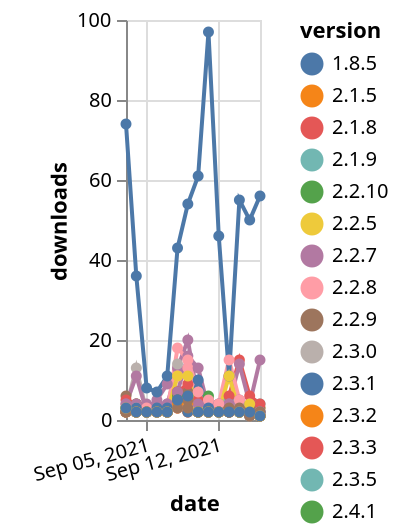 {"$schema": "https://vega.github.io/schema/vega-lite/v5.json", "description": "A simple bar chart with embedded data.", "data": {"values": [{"date": "2021-09-03", "total": 5295, "delta": 2, "version": "2.4.7"}, {"date": "2021-09-04", "total": 5297, "delta": 2, "version": "2.4.7"}, {"date": "2021-09-05", "total": 5299, "delta": 2, "version": "2.4.7"}, {"date": "2021-09-06", "total": 5301, "delta": 2, "version": "2.4.7"}, {"date": "2021-09-07", "total": 5305, "delta": 4, "version": "2.4.7"}, {"date": "2021-09-08", "total": 5318, "delta": 13, "version": "2.4.7"}, {"date": "2021-09-09", "total": 5338, "delta": 20, "version": "2.4.7"}, {"date": "2021-09-10", "total": 5343, "delta": 5, "version": "2.4.7"}, {"date": "2021-09-11", "total": 5348, "delta": 5, "version": "2.4.7"}, {"date": "2021-09-12", "total": 5350, "delta": 2, "version": "2.4.7"}, {"date": "2021-09-13", "total": 5352, "delta": 2, "version": "2.4.7"}, {"date": "2021-09-14", "total": 5355, "delta": 3, "version": "2.4.7"}, {"date": "2021-09-15", "total": 5357, "delta": 2, "version": "2.4.7"}, {"date": "2021-09-16", "total": 5359, "delta": 2, "version": "2.4.7"}, {"date": "2021-09-03", "total": 2631, "delta": 2, "version": "2.1.8"}, {"date": "2021-09-04", "total": 2633, "delta": 2, "version": "2.1.8"}, {"date": "2021-09-05", "total": 2635, "delta": 2, "version": "2.1.8"}, {"date": "2021-09-06", "total": 2637, "delta": 2, "version": "2.1.8"}, {"date": "2021-09-07", "total": 2639, "delta": 2, "version": "2.1.8"}, {"date": "2021-09-08", "total": 2642, "delta": 3, "version": "2.1.8"}, {"date": "2021-09-09", "total": 2644, "delta": 2, "version": "2.1.8"}, {"date": "2021-09-10", "total": 2646, "delta": 2, "version": "2.1.8"}, {"date": "2021-09-11", "total": 2648, "delta": 2, "version": "2.1.8"}, {"date": "2021-09-12", "total": 2650, "delta": 2, "version": "2.1.8"}, {"date": "2021-09-13", "total": 2652, "delta": 2, "version": "2.1.8"}, {"date": "2021-09-14", "total": 2654, "delta": 2, "version": "2.1.8"}, {"date": "2021-09-15", "total": 2656, "delta": 2, "version": "2.1.8"}, {"date": "2021-09-16", "total": 2657, "delta": 1, "version": "2.1.8"}, {"date": "2021-09-03", "total": 5256, "delta": 2, "version": "2.4.3"}, {"date": "2021-09-04", "total": 5258, "delta": 2, "version": "2.4.3"}, {"date": "2021-09-05", "total": 5260, "delta": 2, "version": "2.4.3"}, {"date": "2021-09-06", "total": 5262, "delta": 2, "version": "2.4.3"}, {"date": "2021-09-07", "total": 5264, "delta": 2, "version": "2.4.3"}, {"date": "2021-09-08", "total": 5268, "delta": 4, "version": "2.4.3"}, {"date": "2021-09-09", "total": 5272, "delta": 4, "version": "2.4.3"}, {"date": "2021-09-10", "total": 5274, "delta": 2, "version": "2.4.3"}, {"date": "2021-09-11", "total": 5276, "delta": 2, "version": "2.4.3"}, {"date": "2021-09-12", "total": 5278, "delta": 2, "version": "2.4.3"}, {"date": "2021-09-13", "total": 5280, "delta": 2, "version": "2.4.3"}, {"date": "2021-09-14", "total": 5282, "delta": 2, "version": "2.4.3"}, {"date": "2021-09-15", "total": 5284, "delta": 2, "version": "2.4.3"}, {"date": "2021-09-16", "total": 5285, "delta": 1, "version": "2.4.3"}, {"date": "2021-09-03", "total": 3008, "delta": 2, "version": "2.3.0"}, {"date": "2021-09-04", "total": 3010, "delta": 2, "version": "2.3.0"}, {"date": "2021-09-05", "total": 3012, "delta": 2, "version": "2.3.0"}, {"date": "2021-09-06", "total": 3014, "delta": 2, "version": "2.3.0"}, {"date": "2021-09-07", "total": 3016, "delta": 2, "version": "2.3.0"}, {"date": "2021-09-08", "total": 3020, "delta": 4, "version": "2.3.0"}, {"date": "2021-09-09", "total": 3025, "delta": 5, "version": "2.3.0"}, {"date": "2021-09-10", "total": 3027, "delta": 2, "version": "2.3.0"}, {"date": "2021-09-11", "total": 3029, "delta": 2, "version": "2.3.0"}, {"date": "2021-09-12", "total": 3031, "delta": 2, "version": "2.3.0"}, {"date": "2021-09-13", "total": 3033, "delta": 2, "version": "2.3.0"}, {"date": "2021-09-14", "total": 3035, "delta": 2, "version": "2.3.0"}, {"date": "2021-09-15", "total": 3037, "delta": 2, "version": "2.3.0"}, {"date": "2021-09-16", "total": 3038, "delta": 1, "version": "2.3.0"}, {"date": "2021-09-03", "total": 3675, "delta": 2, "version": "2.4.5"}, {"date": "2021-09-04", "total": 3677, "delta": 2, "version": "2.4.5"}, {"date": "2021-09-05", "total": 3679, "delta": 2, "version": "2.4.5"}, {"date": "2021-09-06", "total": 3681, "delta": 2, "version": "2.4.5"}, {"date": "2021-09-07", "total": 3683, "delta": 2, "version": "2.4.5"}, {"date": "2021-09-08", "total": 3689, "delta": 6, "version": "2.4.5"}, {"date": "2021-09-09", "total": 3695, "delta": 6, "version": "2.4.5"}, {"date": "2021-09-10", "total": 3697, "delta": 2, "version": "2.4.5"}, {"date": "2021-09-11", "total": 3699, "delta": 2, "version": "2.4.5"}, {"date": "2021-09-12", "total": 3701, "delta": 2, "version": "2.4.5"}, {"date": "2021-09-13", "total": 3703, "delta": 2, "version": "2.4.5"}, {"date": "2021-09-14", "total": 3705, "delta": 2, "version": "2.4.5"}, {"date": "2021-09-15", "total": 3707, "delta": 2, "version": "2.4.5"}, {"date": "2021-09-16", "total": 3708, "delta": 1, "version": "2.4.5"}, {"date": "2021-09-03", "total": 4523, "delta": 3, "version": "2.3.5"}, {"date": "2021-09-04", "total": 4525, "delta": 2, "version": "2.3.5"}, {"date": "2021-09-05", "total": 4527, "delta": 2, "version": "2.3.5"}, {"date": "2021-09-06", "total": 4529, "delta": 2, "version": "2.3.5"}, {"date": "2021-09-07", "total": 4531, "delta": 2, "version": "2.3.5"}, {"date": "2021-09-08", "total": 4535, "delta": 4, "version": "2.3.5"}, {"date": "2021-09-09", "total": 4539, "delta": 4, "version": "2.3.5"}, {"date": "2021-09-10", "total": 4541, "delta": 2, "version": "2.3.5"}, {"date": "2021-09-11", "total": 4543, "delta": 2, "version": "2.3.5"}, {"date": "2021-09-12", "total": 4545, "delta": 2, "version": "2.3.5"}, {"date": "2021-09-13", "total": 4547, "delta": 2, "version": "2.3.5"}, {"date": "2021-09-14", "total": 4549, "delta": 2, "version": "2.3.5"}, {"date": "2021-09-15", "total": 4551, "delta": 2, "version": "2.3.5"}, {"date": "2021-09-16", "total": 4552, "delta": 1, "version": "2.3.5"}, {"date": "2021-09-03", "total": 7773, "delta": 3, "version": "2.4.17"}, {"date": "2021-09-04", "total": 7786, "delta": 13, "version": "2.4.17"}, {"date": "2021-09-05", "total": 7788, "delta": 2, "version": "2.4.17"}, {"date": "2021-09-06", "total": 7791, "delta": 3, "version": "2.4.17"}, {"date": "2021-09-07", "total": 7793, "delta": 2, "version": "2.4.17"}, {"date": "2021-09-08", "total": 7807, "delta": 14, "version": "2.4.17"}, {"date": "2021-09-09", "total": 7818, "delta": 11, "version": "2.4.17"}, {"date": "2021-09-10", "total": 7823, "delta": 5, "version": "2.4.17"}, {"date": "2021-09-11", "total": 7825, "delta": 2, "version": "2.4.17"}, {"date": "2021-09-12", "total": 7828, "delta": 3, "version": "2.4.17"}, {"date": "2021-09-13", "total": 7830, "delta": 2, "version": "2.4.17"}, {"date": "2021-09-14", "total": 7834, "delta": 4, "version": "2.4.17"}, {"date": "2021-09-15", "total": 7836, "delta": 2, "version": "2.4.17"}, {"date": "2021-09-16", "total": 7838, "delta": 2, "version": "2.4.17"}, {"date": "2021-09-03", "total": 2656, "delta": 2, "version": "2.4.6"}, {"date": "2021-09-04", "total": 2658, "delta": 2, "version": "2.4.6"}, {"date": "2021-09-05", "total": 2660, "delta": 2, "version": "2.4.6"}, {"date": "2021-09-06", "total": 2662, "delta": 2, "version": "2.4.6"}, {"date": "2021-09-07", "total": 2664, "delta": 2, "version": "2.4.6"}, {"date": "2021-09-08", "total": 2667, "delta": 3, "version": "2.4.6"}, {"date": "2021-09-09", "total": 2671, "delta": 4, "version": "2.4.6"}, {"date": "2021-09-10", "total": 2673, "delta": 2, "version": "2.4.6"}, {"date": "2021-09-11", "total": 2675, "delta": 2, "version": "2.4.6"}, {"date": "2021-09-12", "total": 2677, "delta": 2, "version": "2.4.6"}, {"date": "2021-09-13", "total": 2679, "delta": 2, "version": "2.4.6"}, {"date": "2021-09-14", "total": 2681, "delta": 2, "version": "2.4.6"}, {"date": "2021-09-15", "total": 2683, "delta": 2, "version": "2.4.6"}, {"date": "2021-09-16", "total": 2684, "delta": 1, "version": "2.4.6"}, {"date": "2021-09-03", "total": 4369, "delta": 3, "version": "2.2.5"}, {"date": "2021-09-04", "total": 4371, "delta": 2, "version": "2.2.5"}, {"date": "2021-09-05", "total": 4373, "delta": 2, "version": "2.2.5"}, {"date": "2021-09-06", "total": 4375, "delta": 2, "version": "2.2.5"}, {"date": "2021-09-07", "total": 4377, "delta": 2, "version": "2.2.5"}, {"date": "2021-09-08", "total": 4381, "delta": 4, "version": "2.2.5"}, {"date": "2021-09-09", "total": 4386, "delta": 5, "version": "2.2.5"}, {"date": "2021-09-10", "total": 4389, "delta": 3, "version": "2.2.5"}, {"date": "2021-09-11", "total": 4391, "delta": 2, "version": "2.2.5"}, {"date": "2021-09-12", "total": 4393, "delta": 2, "version": "2.2.5"}, {"date": "2021-09-13", "total": 4395, "delta": 2, "version": "2.2.5"}, {"date": "2021-09-14", "total": 4397, "delta": 2, "version": "2.2.5"}, {"date": "2021-09-15", "total": 4398, "delta": 1, "version": "2.2.5"}, {"date": "2021-09-16", "total": 4401, "delta": 3, "version": "2.2.5"}, {"date": "2021-09-03", "total": 4311, "delta": 3, "version": "2.1.9"}, {"date": "2021-09-04", "total": 4315, "delta": 4, "version": "2.1.9"}, {"date": "2021-09-05", "total": 4317, "delta": 2, "version": "2.1.9"}, {"date": "2021-09-06", "total": 4320, "delta": 3, "version": "2.1.9"}, {"date": "2021-09-07", "total": 4322, "delta": 2, "version": "2.1.9"}, {"date": "2021-09-08", "total": 4327, "delta": 5, "version": "2.1.9"}, {"date": "2021-09-09", "total": 4331, "delta": 4, "version": "2.1.9"}, {"date": "2021-09-10", "total": 4335, "delta": 4, "version": "2.1.9"}, {"date": "2021-09-11", "total": 4337, "delta": 2, "version": "2.1.9"}, {"date": "2021-09-12", "total": 4341, "delta": 4, "version": "2.1.9"}, {"date": "2021-09-13", "total": 4346, "delta": 5, "version": "2.1.9"}, {"date": "2021-09-14", "total": 4350, "delta": 4, "version": "2.1.9"}, {"date": "2021-09-15", "total": 4352, "delta": 2, "version": "2.1.9"}, {"date": "2021-09-16", "total": 4356, "delta": 4, "version": "2.1.9"}, {"date": "2021-09-03", "total": 8332, "delta": 3, "version": "2.2.10"}, {"date": "2021-09-04", "total": 8336, "delta": 4, "version": "2.2.10"}, {"date": "2021-09-05", "total": 8338, "delta": 2, "version": "2.2.10"}, {"date": "2021-09-06", "total": 8340, "delta": 2, "version": "2.2.10"}, {"date": "2021-09-07", "total": 8342, "delta": 2, "version": "2.2.10"}, {"date": "2021-09-08", "total": 8346, "delta": 4, "version": "2.2.10"}, {"date": "2021-09-09", "total": 8351, "delta": 5, "version": "2.2.10"}, {"date": "2021-09-10", "total": 8353, "delta": 2, "version": "2.2.10"}, {"date": "2021-09-11", "total": 8359, "delta": 6, "version": "2.2.10"}, {"date": "2021-09-12", "total": 8361, "delta": 2, "version": "2.2.10"}, {"date": "2021-09-13", "total": 8363, "delta": 2, "version": "2.2.10"}, {"date": "2021-09-14", "total": 8365, "delta": 2, "version": "2.2.10"}, {"date": "2021-09-15", "total": 8367, "delta": 2, "version": "2.2.10"}, {"date": "2021-09-16", "total": 8368, "delta": 1, "version": "2.2.10"}, {"date": "2021-09-03", "total": 6215, "delta": 6, "version": "2.4.15"}, {"date": "2021-09-04", "total": 6217, "delta": 2, "version": "2.4.15"}, {"date": "2021-09-05", "total": 6219, "delta": 2, "version": "2.4.15"}, {"date": "2021-09-06", "total": 6221, "delta": 2, "version": "2.4.15"}, {"date": "2021-09-07", "total": 6224, "delta": 3, "version": "2.4.15"}, {"date": "2021-09-08", "total": 6231, "delta": 7, "version": "2.4.15"}, {"date": "2021-09-09", "total": 6238, "delta": 7, "version": "2.4.15"}, {"date": "2021-09-10", "total": 6240, "delta": 2, "version": "2.4.15"}, {"date": "2021-09-11", "total": 6242, "delta": 2, "version": "2.4.15"}, {"date": "2021-09-12", "total": 6245, "delta": 3, "version": "2.4.15"}, {"date": "2021-09-13", "total": 6247, "delta": 2, "version": "2.4.15"}, {"date": "2021-09-14", "total": 6249, "delta": 2, "version": "2.4.15"}, {"date": "2021-09-15", "total": 6251, "delta": 2, "version": "2.4.15"}, {"date": "2021-09-16", "total": 6254, "delta": 3, "version": "2.4.15"}, {"date": "2021-09-03", "total": 5430, "delta": 2, "version": "2.4.8"}, {"date": "2021-09-04", "total": 5432, "delta": 2, "version": "2.4.8"}, {"date": "2021-09-05", "total": 5434, "delta": 2, "version": "2.4.8"}, {"date": "2021-09-06", "total": 5436, "delta": 2, "version": "2.4.8"}, {"date": "2021-09-07", "total": 5438, "delta": 2, "version": "2.4.8"}, {"date": "2021-09-08", "total": 5449, "delta": 11, "version": "2.4.8"}, {"date": "2021-09-09", "total": 5462, "delta": 13, "version": "2.4.8"}, {"date": "2021-09-10", "total": 5464, "delta": 2, "version": "2.4.8"}, {"date": "2021-09-11", "total": 5466, "delta": 2, "version": "2.4.8"}, {"date": "2021-09-12", "total": 5468, "delta": 2, "version": "2.4.8"}, {"date": "2021-09-13", "total": 5472, "delta": 4, "version": "2.4.8"}, {"date": "2021-09-14", "total": 5474, "delta": 2, "version": "2.4.8"}, {"date": "2021-09-15", "total": 5477, "delta": 3, "version": "2.4.8"}, {"date": "2021-09-16", "total": 5478, "delta": 1, "version": "2.4.8"}, {"date": "2021-09-03", "total": 7016, "delta": 5, "version": "2.3.3"}, {"date": "2021-09-04", "total": 7020, "delta": 4, "version": "2.3.3"}, {"date": "2021-09-05", "total": 7023, "delta": 3, "version": "2.3.3"}, {"date": "2021-09-06", "total": 7026, "delta": 3, "version": "2.3.3"}, {"date": "2021-09-07", "total": 7029, "delta": 3, "version": "2.3.3"}, {"date": "2021-09-08", "total": 7036, "delta": 7, "version": "2.3.3"}, {"date": "2021-09-09", "total": 7045, "delta": 9, "version": "2.3.3"}, {"date": "2021-09-10", "total": 7050, "delta": 5, "version": "2.3.3"}, {"date": "2021-09-11", "total": 7052, "delta": 2, "version": "2.3.3"}, {"date": "2021-09-12", "total": 7054, "delta": 2, "version": "2.3.3"}, {"date": "2021-09-13", "total": 7060, "delta": 6, "version": "2.3.3"}, {"date": "2021-09-14", "total": 7075, "delta": 15, "version": "2.3.3"}, {"date": "2021-09-15", "total": 7081, "delta": 6, "version": "2.3.3"}, {"date": "2021-09-16", "total": 7085, "delta": 4, "version": "2.3.3"}, {"date": "2021-09-03", "total": 5044, "delta": 4, "version": "2.2.7"}, {"date": "2021-09-04", "total": 5048, "delta": 4, "version": "2.2.7"}, {"date": "2021-09-05", "total": 5052, "delta": 4, "version": "2.2.7"}, {"date": "2021-09-06", "total": 5056, "delta": 4, "version": "2.2.7"}, {"date": "2021-09-07", "total": 5060, "delta": 4, "version": "2.2.7"}, {"date": "2021-09-08", "total": 5065, "delta": 5, "version": "2.2.7"}, {"date": "2021-09-09", "total": 5070, "delta": 5, "version": "2.2.7"}, {"date": "2021-09-10", "total": 5074, "delta": 4, "version": "2.2.7"}, {"date": "2021-09-11", "total": 5078, "delta": 4, "version": "2.2.7"}, {"date": "2021-09-12", "total": 5082, "delta": 4, "version": "2.2.7"}, {"date": "2021-09-13", "total": 5086, "delta": 4, "version": "2.2.7"}, {"date": "2021-09-14", "total": 5091, "delta": 5, "version": "2.2.7"}, {"date": "2021-09-15", "total": 5093, "delta": 2, "version": "2.2.7"}, {"date": "2021-09-16", "total": 5095, "delta": 2, "version": "2.2.7"}, {"date": "2021-09-03", "total": 7478, "delta": 4, "version": "2.4.13"}, {"date": "2021-09-04", "total": 7489, "delta": 11, "version": "2.4.13"}, {"date": "2021-09-05", "total": 7491, "delta": 2, "version": "2.4.13"}, {"date": "2021-09-06", "total": 7496, "delta": 5, "version": "2.4.13"}, {"date": "2021-09-07", "total": 7505, "delta": 9, "version": "2.4.13"}, {"date": "2021-09-08", "total": 7512, "delta": 7, "version": "2.4.13"}, {"date": "2021-09-09", "total": 7528, "delta": 16, "version": "2.4.13"}, {"date": "2021-09-10", "total": 7541, "delta": 13, "version": "2.4.13"}, {"date": "2021-09-11", "total": 7544, "delta": 3, "version": "2.4.13"}, {"date": "2021-09-12", "total": 7546, "delta": 2, "version": "2.4.13"}, {"date": "2021-09-13", "total": 7550, "delta": 4, "version": "2.4.13"}, {"date": "2021-09-14", "total": 7564, "delta": 14, "version": "2.4.13"}, {"date": "2021-09-15", "total": 7568, "delta": 4, "version": "2.4.13"}, {"date": "2021-09-16", "total": 7583, "delta": 15, "version": "2.4.13"}, {"date": "2021-09-03", "total": 2625, "delta": 2, "version": "2.1.5"}, {"date": "2021-09-04", "total": 2627, "delta": 2, "version": "2.1.5"}, {"date": "2021-09-05", "total": 2629, "delta": 2, "version": "2.1.5"}, {"date": "2021-09-06", "total": 2631, "delta": 2, "version": "2.1.5"}, {"date": "2021-09-07", "total": 2633, "delta": 2, "version": "2.1.5"}, {"date": "2021-09-08", "total": 2636, "delta": 3, "version": "2.1.5"}, {"date": "2021-09-09", "total": 2638, "delta": 2, "version": "2.1.5"}, {"date": "2021-09-10", "total": 2640, "delta": 2, "version": "2.1.5"}, {"date": "2021-09-11", "total": 2642, "delta": 2, "version": "2.1.5"}, {"date": "2021-09-12", "total": 2644, "delta": 2, "version": "2.1.5"}, {"date": "2021-09-13", "total": 2646, "delta": 2, "version": "2.1.5"}, {"date": "2021-09-14", "total": 2648, "delta": 2, "version": "2.1.5"}, {"date": "2021-09-15", "total": 2650, "delta": 2, "version": "2.1.5"}, {"date": "2021-09-16", "total": 2651, "delta": 1, "version": "2.1.5"}, {"date": "2021-09-03", "total": 3512, "delta": 2, "version": "2.4.1"}, {"date": "2021-09-04", "total": 3514, "delta": 2, "version": "2.4.1"}, {"date": "2021-09-05", "total": 3516, "delta": 2, "version": "2.4.1"}, {"date": "2021-09-06", "total": 3518, "delta": 2, "version": "2.4.1"}, {"date": "2021-09-07", "total": 3520, "delta": 2, "version": "2.4.1"}, {"date": "2021-09-08", "total": 3525, "delta": 5, "version": "2.4.1"}, {"date": "2021-09-09", "total": 3530, "delta": 5, "version": "2.4.1"}, {"date": "2021-09-10", "total": 3532, "delta": 2, "version": "2.4.1"}, {"date": "2021-09-11", "total": 3534, "delta": 2, "version": "2.4.1"}, {"date": "2021-09-12", "total": 3536, "delta": 2, "version": "2.4.1"}, {"date": "2021-09-13", "total": 3538, "delta": 2, "version": "2.4.1"}, {"date": "2021-09-14", "total": 3540, "delta": 2, "version": "2.4.1"}, {"date": "2021-09-15", "total": 3542, "delta": 2, "version": "2.4.1"}, {"date": "2021-09-16", "total": 3543, "delta": 1, "version": "2.4.1"}, {"date": "2021-09-03", "total": 3788, "delta": 2, "version": "2.4.2"}, {"date": "2021-09-04", "total": 3790, "delta": 2, "version": "2.4.2"}, {"date": "2021-09-05", "total": 3792, "delta": 2, "version": "2.4.2"}, {"date": "2021-09-06", "total": 3794, "delta": 2, "version": "2.4.2"}, {"date": "2021-09-07", "total": 3796, "delta": 2, "version": "2.4.2"}, {"date": "2021-09-08", "total": 3800, "delta": 4, "version": "2.4.2"}, {"date": "2021-09-09", "total": 3804, "delta": 4, "version": "2.4.2"}, {"date": "2021-09-10", "total": 3806, "delta": 2, "version": "2.4.2"}, {"date": "2021-09-11", "total": 3808, "delta": 2, "version": "2.4.2"}, {"date": "2021-09-12", "total": 3810, "delta": 2, "version": "2.4.2"}, {"date": "2021-09-13", "total": 3812, "delta": 2, "version": "2.4.2"}, {"date": "2021-09-14", "total": 3814, "delta": 2, "version": "2.4.2"}, {"date": "2021-09-15", "total": 3816, "delta": 2, "version": "2.4.2"}, {"date": "2021-09-16", "total": 3817, "delta": 1, "version": "2.4.2"}, {"date": "2021-09-03", "total": 3280, "delta": 2, "version": "2.4.4"}, {"date": "2021-09-04", "total": 3282, "delta": 2, "version": "2.4.4"}, {"date": "2021-09-05", "total": 3284, "delta": 2, "version": "2.4.4"}, {"date": "2021-09-06", "total": 3286, "delta": 2, "version": "2.4.4"}, {"date": "2021-09-07", "total": 3288, "delta": 2, "version": "2.4.4"}, {"date": "2021-09-08", "total": 3292, "delta": 4, "version": "2.4.4"}, {"date": "2021-09-09", "total": 3297, "delta": 5, "version": "2.4.4"}, {"date": "2021-09-10", "total": 3299, "delta": 2, "version": "2.4.4"}, {"date": "2021-09-11", "total": 3301, "delta": 2, "version": "2.4.4"}, {"date": "2021-09-12", "total": 3303, "delta": 2, "version": "2.4.4"}, {"date": "2021-09-13", "total": 3305, "delta": 2, "version": "2.4.4"}, {"date": "2021-09-14", "total": 3307, "delta": 2, "version": "2.4.4"}, {"date": "2021-09-15", "total": 3309, "delta": 2, "version": "2.4.4"}, {"date": "2021-09-16", "total": 3310, "delta": 1, "version": "2.4.4"}, {"date": "2021-09-03", "total": 15607, "delta": 2, "version": "2.4.14"}, {"date": "2021-09-04", "total": 15610, "delta": 3, "version": "2.4.14"}, {"date": "2021-09-05", "total": 15613, "delta": 3, "version": "2.4.14"}, {"date": "2021-09-06", "total": 15615, "delta": 2, "version": "2.4.14"}, {"date": "2021-09-07", "total": 15617, "delta": 2, "version": "2.4.14"}, {"date": "2021-09-08", "total": 15635, "delta": 18, "version": "2.4.14"}, {"date": "2021-09-09", "total": 15650, "delta": 15, "version": "2.4.14"}, {"date": "2021-09-10", "total": 15657, "delta": 7, "version": "2.4.14"}, {"date": "2021-09-11", "total": 15662, "delta": 5, "version": "2.4.14"}, {"date": "2021-09-12", "total": 15666, "delta": 4, "version": "2.4.14"}, {"date": "2021-09-13", "total": 15681, "delta": 15, "version": "2.4.14"}, {"date": "2021-09-14", "total": 15686, "delta": 5, "version": "2.4.14"}, {"date": "2021-09-15", "total": 15688, "delta": 2, "version": "2.4.14"}, {"date": "2021-09-16", "total": 15690, "delta": 2, "version": "2.4.14"}, {"date": "2021-09-03", "total": 3103, "delta": 2, "version": "2.2.8"}, {"date": "2021-09-04", "total": 3105, "delta": 2, "version": "2.2.8"}, {"date": "2021-09-05", "total": 3107, "delta": 2, "version": "2.2.8"}, {"date": "2021-09-06", "total": 3109, "delta": 2, "version": "2.2.8"}, {"date": "2021-09-07", "total": 3111, "delta": 2, "version": "2.2.8"}, {"date": "2021-09-08", "total": 3114, "delta": 3, "version": "2.2.8"}, {"date": "2021-09-09", "total": 3117, "delta": 3, "version": "2.2.8"}, {"date": "2021-09-10", "total": 3119, "delta": 2, "version": "2.2.8"}, {"date": "2021-09-11", "total": 3121, "delta": 2, "version": "2.2.8"}, {"date": "2021-09-12", "total": 3123, "delta": 2, "version": "2.2.8"}, {"date": "2021-09-13", "total": 3125, "delta": 2, "version": "2.2.8"}, {"date": "2021-09-14", "total": 3128, "delta": 3, "version": "2.2.8"}, {"date": "2021-09-15", "total": 3129, "delta": 1, "version": "2.2.8"}, {"date": "2021-09-16", "total": 3130, "delta": 1, "version": "2.2.8"}, {"date": "2021-09-03", "total": 3951, "delta": 2, "version": "1.8.5"}, {"date": "2021-09-04", "total": 3954, "delta": 3, "version": "1.8.5"}, {"date": "2021-09-05", "total": 3956, "delta": 2, "version": "1.8.5"}, {"date": "2021-09-06", "total": 3959, "delta": 3, "version": "1.8.5"}, {"date": "2021-09-07", "total": 3962, "delta": 3, "version": "1.8.5"}, {"date": "2021-09-08", "total": 3967, "delta": 5, "version": "1.8.5"}, {"date": "2021-09-09", "total": 3969, "delta": 2, "version": "1.8.5"}, {"date": "2021-09-10", "total": 3979, "delta": 10, "version": "1.8.5"}, {"date": "2021-09-11", "total": 3982, "delta": 3, "version": "1.8.5"}, {"date": "2021-09-12", "total": 3984, "delta": 2, "version": "1.8.5"}, {"date": "2021-09-13", "total": 3986, "delta": 2, "version": "1.8.5"}, {"date": "2021-09-14", "total": 3988, "delta": 2, "version": "1.8.5"}, {"date": "2021-09-15", "total": 3989, "delta": 1, "version": "1.8.5"}, {"date": "2021-09-16", "total": 3991, "delta": 2, "version": "1.8.5"}, {"date": "2021-09-03", "total": 2905, "delta": 2, "version": "2.3.2"}, {"date": "2021-09-04", "total": 2907, "delta": 2, "version": "2.3.2"}, {"date": "2021-09-05", "total": 2909, "delta": 2, "version": "2.3.2"}, {"date": "2021-09-06", "total": 2911, "delta": 2, "version": "2.3.2"}, {"date": "2021-09-07", "total": 2913, "delta": 2, "version": "2.3.2"}, {"date": "2021-09-08", "total": 2917, "delta": 4, "version": "2.3.2"}, {"date": "2021-09-09", "total": 2922, "delta": 5, "version": "2.3.2"}, {"date": "2021-09-10", "total": 2924, "delta": 2, "version": "2.3.2"}, {"date": "2021-09-11", "total": 2926, "delta": 2, "version": "2.3.2"}, {"date": "2021-09-12", "total": 2928, "delta": 2, "version": "2.3.2"}, {"date": "2021-09-13", "total": 2930, "delta": 2, "version": "2.3.2"}, {"date": "2021-09-14", "total": 2932, "delta": 2, "version": "2.3.2"}, {"date": "2021-09-15", "total": 2934, "delta": 2, "version": "2.3.2"}, {"date": "2021-09-16", "total": 2935, "delta": 1, "version": "2.3.2"}, {"date": "2021-09-03", "total": 3007, "delta": 2, "version": "2.2.9"}, {"date": "2021-09-04", "total": 3009, "delta": 2, "version": "2.2.9"}, {"date": "2021-09-05", "total": 3011, "delta": 2, "version": "2.2.9"}, {"date": "2021-09-06", "total": 3013, "delta": 2, "version": "2.2.9"}, {"date": "2021-09-07", "total": 3015, "delta": 2, "version": "2.2.9"}, {"date": "2021-09-08", "total": 3018, "delta": 3, "version": "2.2.9"}, {"date": "2021-09-09", "total": 3021, "delta": 3, "version": "2.2.9"}, {"date": "2021-09-10", "total": 3023, "delta": 2, "version": "2.2.9"}, {"date": "2021-09-11", "total": 3025, "delta": 2, "version": "2.2.9"}, {"date": "2021-09-12", "total": 3027, "delta": 2, "version": "2.2.9"}, {"date": "2021-09-13", "total": 3029, "delta": 2, "version": "2.2.9"}, {"date": "2021-09-14", "total": 3031, "delta": 2, "version": "2.2.9"}, {"date": "2021-09-15", "total": 3032, "delta": 1, "version": "2.2.9"}, {"date": "2021-09-16", "total": 3033, "delta": 1, "version": "2.2.9"}, {"date": "2021-09-03", "total": 3960, "delta": 74, "version": "2.4.18"}, {"date": "2021-09-04", "total": 3996, "delta": 36, "version": "2.4.18"}, {"date": "2021-09-05", "total": 4004, "delta": 8, "version": "2.4.18"}, {"date": "2021-09-06", "total": 4011, "delta": 7, "version": "2.4.18"}, {"date": "2021-09-07", "total": 4022, "delta": 11, "version": "2.4.18"}, {"date": "2021-09-08", "total": 4065, "delta": 43, "version": "2.4.18"}, {"date": "2021-09-09", "total": 4119, "delta": 54, "version": "2.4.18"}, {"date": "2021-09-10", "total": 4180, "delta": 61, "version": "2.4.18"}, {"date": "2021-09-11", "total": 4277, "delta": 97, "version": "2.4.18"}, {"date": "2021-09-12", "total": 4323, "delta": 46, "version": "2.4.18"}, {"date": "2021-09-13", "total": 4334, "delta": 11, "version": "2.4.18"}, {"date": "2021-09-14", "total": 4389, "delta": 55, "version": "2.4.18"}, {"date": "2021-09-15", "total": 4439, "delta": 50, "version": "2.4.18"}, {"date": "2021-09-16", "total": 4495, "delta": 56, "version": "2.4.18"}, {"date": "2021-09-03", "total": 4914, "delta": 2, "version": "2.4.9"}, {"date": "2021-09-04", "total": 4916, "delta": 2, "version": "2.4.9"}, {"date": "2021-09-05", "total": 4918, "delta": 2, "version": "2.4.9"}, {"date": "2021-09-06", "total": 4920, "delta": 2, "version": "2.4.9"}, {"date": "2021-09-07", "total": 4922, "delta": 2, "version": "2.4.9"}, {"date": "2021-09-08", "total": 4927, "delta": 5, "version": "2.4.9"}, {"date": "2021-09-09", "total": 4932, "delta": 5, "version": "2.4.9"}, {"date": "2021-09-10", "total": 4934, "delta": 2, "version": "2.4.9"}, {"date": "2021-09-11", "total": 4936, "delta": 2, "version": "2.4.9"}, {"date": "2021-09-12", "total": 4938, "delta": 2, "version": "2.4.9"}, {"date": "2021-09-13", "total": 4941, "delta": 3, "version": "2.4.9"}, {"date": "2021-09-14", "total": 4944, "delta": 3, "version": "2.4.9"}, {"date": "2021-09-15", "total": 4947, "delta": 3, "version": "2.4.9"}, {"date": "2021-09-16", "total": 4949, "delta": 2, "version": "2.4.9"}, {"date": "2021-09-03", "total": 8587, "delta": 3, "version": "2.4.11"}, {"date": "2021-09-04", "total": 8589, "delta": 2, "version": "2.4.11"}, {"date": "2021-09-05", "total": 8591, "delta": 2, "version": "2.4.11"}, {"date": "2021-09-06", "total": 8593, "delta": 2, "version": "2.4.11"}, {"date": "2021-09-07", "total": 8595, "delta": 2, "version": "2.4.11"}, {"date": "2021-09-08", "total": 8606, "delta": 11, "version": "2.4.11"}, {"date": "2021-09-09", "total": 8617, "delta": 11, "version": "2.4.11"}, {"date": "2021-09-10", "total": 8619, "delta": 2, "version": "2.4.11"}, {"date": "2021-09-11", "total": 8621, "delta": 2, "version": "2.4.11"}, {"date": "2021-09-12", "total": 8623, "delta": 2, "version": "2.4.11"}, {"date": "2021-09-13", "total": 8634, "delta": 11, "version": "2.4.11"}, {"date": "2021-09-14", "total": 8636, "delta": 2, "version": "2.4.11"}, {"date": "2021-09-15", "total": 8640, "delta": 4, "version": "2.4.11"}, {"date": "2021-09-16", "total": 8641, "delta": 1, "version": "2.4.11"}, {"date": "2021-09-03", "total": 5700, "delta": 3, "version": "2.3.1"}, {"date": "2021-09-04", "total": 5702, "delta": 2, "version": "2.3.1"}, {"date": "2021-09-05", "total": 5704, "delta": 2, "version": "2.3.1"}, {"date": "2021-09-06", "total": 5706, "delta": 2, "version": "2.3.1"}, {"date": "2021-09-07", "total": 5708, "delta": 2, "version": "2.3.1"}, {"date": "2021-09-08", "total": 5713, "delta": 5, "version": "2.3.1"}, {"date": "2021-09-09", "total": 5719, "delta": 6, "version": "2.3.1"}, {"date": "2021-09-10", "total": 5721, "delta": 2, "version": "2.3.1"}, {"date": "2021-09-11", "total": 5723, "delta": 2, "version": "2.3.1"}, {"date": "2021-09-12", "total": 5725, "delta": 2, "version": "2.3.1"}, {"date": "2021-09-13", "total": 5727, "delta": 2, "version": "2.3.1"}, {"date": "2021-09-14", "total": 5729, "delta": 2, "version": "2.3.1"}, {"date": "2021-09-15", "total": 5731, "delta": 2, "version": "2.3.1"}, {"date": "2021-09-16", "total": 5732, "delta": 1, "version": "2.3.1"}]}, "width": "container", "mark": {"type": "line", "point": {"filled": true}}, "encoding": {"x": {"field": "date", "type": "temporal", "timeUnit": "yearmonthdate", "title": "date", "axis": {"labelAngle": -15}}, "y": {"field": "delta", "type": "quantitative", "title": "downloads"}, "color": {"field": "version", "type": "nominal"}, "tooltip": {"field": "delta"}}}